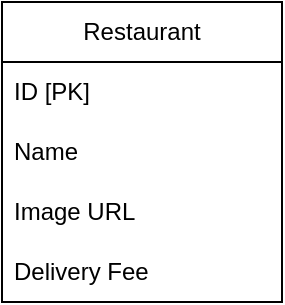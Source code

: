 <mxfile version="24.3.1" type="github">
  <diagram id="C5RBs43oDa-KdzZeNtuy" name="Page-1">
    <mxGraphModel dx="794" dy="420" grid="1" gridSize="10" guides="1" tooltips="1" connect="1" arrows="1" fold="1" page="1" pageScale="1" pageWidth="827" pageHeight="1169" math="0" shadow="0">
      <root>
        <mxCell id="WIyWlLk6GJQsqaUBKTNV-0" />
        <mxCell id="WIyWlLk6GJQsqaUBKTNV-1" parent="WIyWlLk6GJQsqaUBKTNV-0" />
        <mxCell id="CdGZrnd6m0q5aDLu8KiO-1" value="Restaurant" style="swimlane;fontStyle=0;childLayout=stackLayout;horizontal=1;startSize=30;horizontalStack=0;resizeParent=1;resizeParentMax=0;resizeLast=0;collapsible=1;marginBottom=0;whiteSpace=wrap;html=1;" vertex="1" parent="WIyWlLk6GJQsqaUBKTNV-1">
          <mxGeometry x="200" y="190" width="140" height="150" as="geometry" />
        </mxCell>
        <mxCell id="CdGZrnd6m0q5aDLu8KiO-2" value="ID [PK]" style="text;strokeColor=none;fillColor=none;align=left;verticalAlign=middle;spacingLeft=4;spacingRight=4;overflow=hidden;points=[[0,0.5],[1,0.5]];portConstraint=eastwest;rotatable=0;whiteSpace=wrap;html=1;" vertex="1" parent="CdGZrnd6m0q5aDLu8KiO-1">
          <mxGeometry y="30" width="140" height="30" as="geometry" />
        </mxCell>
        <mxCell id="CdGZrnd6m0q5aDLu8KiO-3" value="Name" style="text;strokeColor=none;fillColor=none;align=left;verticalAlign=middle;spacingLeft=4;spacingRight=4;overflow=hidden;points=[[0,0.5],[1,0.5]];portConstraint=eastwest;rotatable=0;whiteSpace=wrap;html=1;" vertex="1" parent="CdGZrnd6m0q5aDLu8KiO-1">
          <mxGeometry y="60" width="140" height="30" as="geometry" />
        </mxCell>
        <mxCell id="CdGZrnd6m0q5aDLu8KiO-4" value="Image URL" style="text;strokeColor=none;fillColor=none;align=left;verticalAlign=middle;spacingLeft=4;spacingRight=4;overflow=hidden;points=[[0,0.5],[1,0.5]];portConstraint=eastwest;rotatable=0;whiteSpace=wrap;html=1;" vertex="1" parent="CdGZrnd6m0q5aDLu8KiO-1">
          <mxGeometry y="90" width="140" height="30" as="geometry" />
        </mxCell>
        <mxCell id="CdGZrnd6m0q5aDLu8KiO-6" value="Delivery Fee" style="text;strokeColor=none;fillColor=none;align=left;verticalAlign=middle;spacingLeft=4;spacingRight=4;overflow=hidden;points=[[0,0.5],[1,0.5]];portConstraint=eastwest;rotatable=0;whiteSpace=wrap;html=1;" vertex="1" parent="CdGZrnd6m0q5aDLu8KiO-1">
          <mxGeometry y="120" width="140" height="30" as="geometry" />
        </mxCell>
      </root>
    </mxGraphModel>
  </diagram>
</mxfile>
